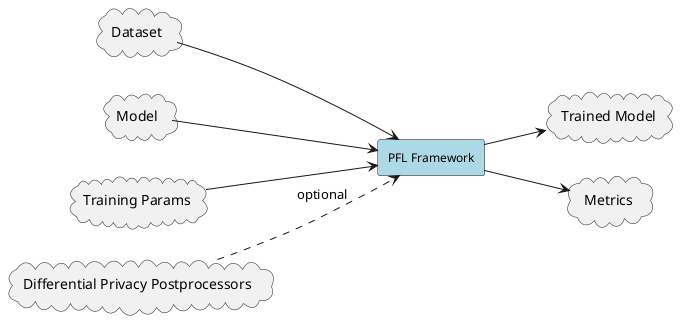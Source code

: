 @startuml
left to right direction
skinparam componentStyle rectangle
skinparam component {
  BackgroundColor #lightblue
  FontSize 12
}

component pfl as "PFL Framework"

cloud Dataset
cloud Model
cloud TrainingParams as "Training Params"
cloud DifferentialPrivacyPostprocessors as "Differential Privacy Postprocessors"
cloud TrainedModel as "Trained Model"
cloud Metrics

Dataset --> pfl
Model --> pfl
TrainingParams --> pfl
DifferentialPrivacyPostprocessors ..> pfl : optional

pfl --> TrainedModel
pfl --> Metrics

@enduml
